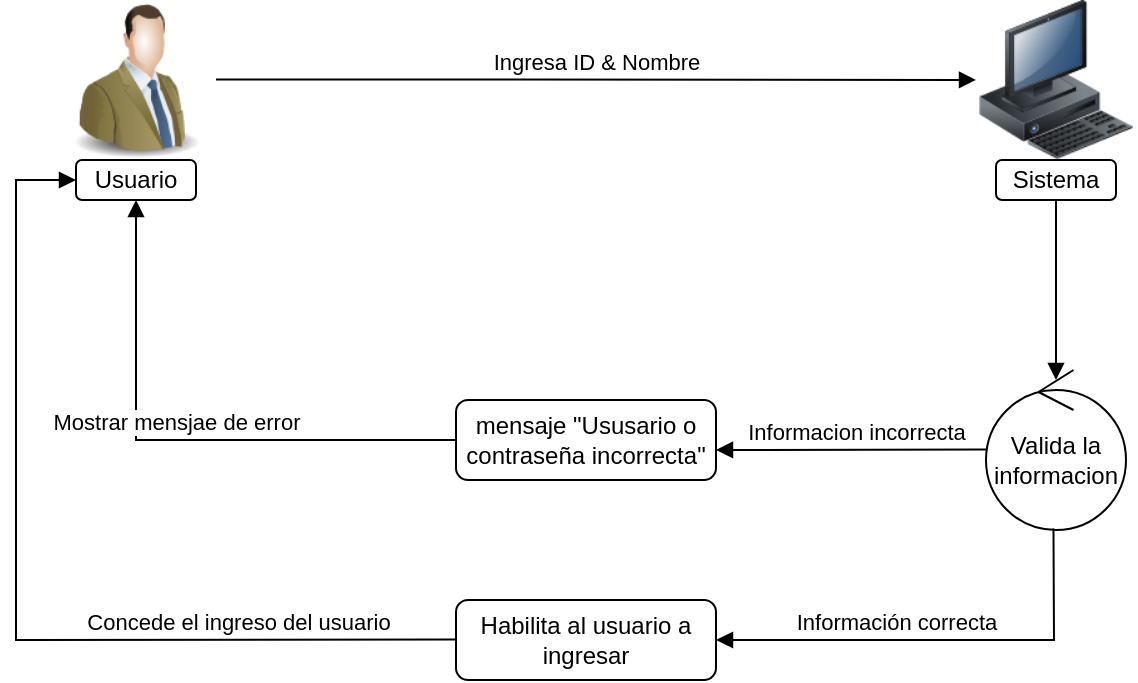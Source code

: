 <mxfile version="25.0.3">
  <diagram name="Página-1" id="YoxhpPiLhxdu3XlBXTOg">
    <mxGraphModel dx="819" dy="446" grid="1" gridSize="10" guides="1" tooltips="1" connect="1" arrows="1" fold="1" page="1" pageScale="1" pageWidth="827" pageHeight="1169" math="0" shadow="0">
      <root>
        <mxCell id="0" />
        <mxCell id="1" parent="0" />
        <mxCell id="Y9HCaT2lW4Bsu-cK8R1C-1" value="" style="image;html=1;image=img/lib/clip_art/people/Suit_Man_Green_128x128.png" vertex="1" parent="1">
          <mxGeometry x="40" y="320" width="80" height="80" as="geometry" />
        </mxCell>
        <mxCell id="Y9HCaT2lW4Bsu-cK8R1C-2" value="Usuario" style="rounded=1;whiteSpace=wrap;html=1;" vertex="1" parent="1">
          <mxGeometry x="50" y="400" width="60" height="20" as="geometry" />
        </mxCell>
        <mxCell id="Y9HCaT2lW4Bsu-cK8R1C-3" value="Ingresa ID &amp;amp; Nombre" style="html=1;verticalAlign=bottom;endArrow=block;curved=0;rounded=0;" edge="1" parent="1" target="Y9HCaT2lW4Bsu-cK8R1C-4">
          <mxGeometry width="80" relative="1" as="geometry">
            <mxPoint x="120" y="359.71" as="sourcePoint" />
            <mxPoint x="300" y="360" as="targetPoint" />
          </mxGeometry>
        </mxCell>
        <mxCell id="Y9HCaT2lW4Bsu-cK8R1C-4" value="" style="image;html=1;image=img/lib/clip_art/computers/Workstation_128x128.png" vertex="1" parent="1">
          <mxGeometry x="500" y="320" width="80" height="80" as="geometry" />
        </mxCell>
        <mxCell id="Y9HCaT2lW4Bsu-cK8R1C-5" value="Sistema" style="rounded=1;whiteSpace=wrap;html=1;" vertex="1" parent="1">
          <mxGeometry x="510" y="400" width="60" height="20" as="geometry" />
        </mxCell>
        <mxCell id="Y9HCaT2lW4Bsu-cK8R1C-6" value="" style="html=1;verticalAlign=bottom;endArrow=block;curved=0;rounded=0;exitX=0.5;exitY=1;exitDx=0;exitDy=0;" edge="1" parent="1" source="Y9HCaT2lW4Bsu-cK8R1C-5">
          <mxGeometry width="80" relative="1" as="geometry">
            <mxPoint x="370" y="420" as="sourcePoint" />
            <mxPoint x="540" y="510" as="targetPoint" />
          </mxGeometry>
        </mxCell>
        <mxCell id="Y9HCaT2lW4Bsu-cK8R1C-7" value="Valida la informacion" style="ellipse;shape=umlControl;whiteSpace=wrap;html=1;" vertex="1" parent="1">
          <mxGeometry x="505" y="505" width="70" height="80" as="geometry" />
        </mxCell>
        <mxCell id="Y9HCaT2lW4Bsu-cK8R1C-8" value="Informacion incorrecta" style="html=1;verticalAlign=bottom;endArrow=block;curved=0;rounded=0;" edge="1" parent="1">
          <mxGeometry x="-0.037" width="80" relative="1" as="geometry">
            <mxPoint x="505" y="544.71" as="sourcePoint" />
            <mxPoint x="370" y="545" as="targetPoint" />
            <mxPoint as="offset" />
          </mxGeometry>
        </mxCell>
        <mxCell id="Y9HCaT2lW4Bsu-cK8R1C-10" value="mensaje &quot;Ususario o contraseña incorrecta&quot;" style="rounded=1;whiteSpace=wrap;html=1;" vertex="1" parent="1">
          <mxGeometry x="240" y="520" width="130" height="40" as="geometry" />
        </mxCell>
        <mxCell id="Y9HCaT2lW4Bsu-cK8R1C-11" value="Mostrar mensjae de error" style="html=1;verticalAlign=bottom;endArrow=block;curved=0;rounded=0;entryX=0.5;entryY=1;entryDx=0;entryDy=0;exitX=0;exitY=0.5;exitDx=0;exitDy=0;" edge="1" parent="1" source="Y9HCaT2lW4Bsu-cK8R1C-10" target="Y9HCaT2lW4Bsu-cK8R1C-2">
          <mxGeometry width="80" relative="1" as="geometry">
            <mxPoint x="370" y="510" as="sourcePoint" />
            <mxPoint x="450" y="510" as="targetPoint" />
            <Array as="points">
              <mxPoint x="80" y="540" />
            </Array>
          </mxGeometry>
        </mxCell>
        <mxCell id="Y9HCaT2lW4Bsu-cK8R1C-12" value="Información correcta" style="html=1;verticalAlign=bottom;endArrow=block;curved=0;rounded=0;exitX=0.482;exitY=0.991;exitDx=0;exitDy=0;exitPerimeter=0;" edge="1" parent="1" source="Y9HCaT2lW4Bsu-cK8R1C-7">
          <mxGeometry x="0.199" width="80" relative="1" as="geometry">
            <mxPoint x="540" y="600" as="sourcePoint" />
            <mxPoint x="370" y="640" as="targetPoint" />
            <Array as="points">
              <mxPoint x="539" y="640" />
            </Array>
            <mxPoint as="offset" />
          </mxGeometry>
        </mxCell>
        <mxCell id="Y9HCaT2lW4Bsu-cK8R1C-13" value="Habilita al usuario a ingresar" style="rounded=1;whiteSpace=wrap;html=1;" vertex="1" parent="1">
          <mxGeometry x="240" y="620" width="130" height="40" as="geometry" />
        </mxCell>
        <mxCell id="Y9HCaT2lW4Bsu-cK8R1C-14" value="Concede el ingreso del usuario" style="html=1;verticalAlign=bottom;endArrow=block;curved=0;rounded=0;exitX=0;exitY=0.493;exitDx=0;exitDy=0;exitPerimeter=0;entryX=0;entryY=0.5;entryDx=0;entryDy=0;" edge="1" parent="1" source="Y9HCaT2lW4Bsu-cK8R1C-13" target="Y9HCaT2lW4Bsu-cK8R1C-2">
          <mxGeometry x="-0.543" width="80" relative="1" as="geometry">
            <mxPoint x="60" y="639.71" as="sourcePoint" />
            <mxPoint x="140" y="639.71" as="targetPoint" />
            <Array as="points">
              <mxPoint x="20" y="640" />
              <mxPoint x="20" y="410" />
            </Array>
            <mxPoint as="offset" />
          </mxGeometry>
        </mxCell>
      </root>
    </mxGraphModel>
  </diagram>
</mxfile>
